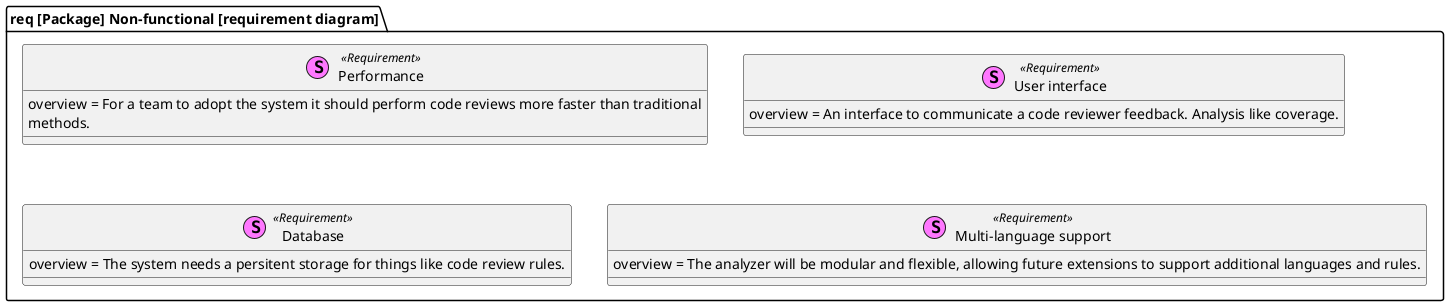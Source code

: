 @startuml
package "req [Package] Non-functional [requirement diagram]" {
    stereotype "Performance" as performance <<Requirement>> {
        overview = For a team to adopt the system it should perform code reviews more faster than traditional
        methods.
    }

    stereotype "User interface" as ui <<Requirement>> {
        overview = An interface to communicate a code reviewer feedback. Analysis like coverage.
    }

    stereotype "Database" as db <<Requirement>> {
        overview = The system needs a persitent storage for things like code review rules.
    }

    stereotype "Multi-language support" as multi_language <<Requirement>> {
        overview = The analyzer will be modular and flexible, allowing future extensions to support additional languages and rules.
    }

}

@enduml
    stereotype "" as <<Requirement>> {
        overview =
    }

